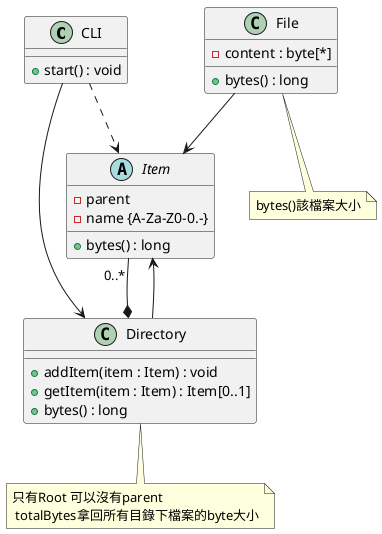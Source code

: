 @startuml
'https://plantuml.com/class-diagram



CLI ..> Item

CLI --> Directory

Directory --> Item

Item  "0..*" --* " " Directory

File  --> Item


'class Cli {
'Directory
'cd(String name) 切換路徑(.. , name)
'size() 當前目錄下的所有檔案記憶體大小
'}

class CLI {
+ start() : void
}

abstract Item {
- parent
- name {A-Za-Z0-0.-}
+ bytes() : long
}

class Directory {
+ addItem(item : Item) : void
+ getItem(item : Item) : Item[0..1]
+ bytes() : long
}
note bottom: 只有Root 可以沒有parent \n totalBytes拿回所有目錄下檔案的byte大小


class File{
- content : byte[*]
+ bytes() : long
}
note bottom: bytes()該檔案大小


@enduml